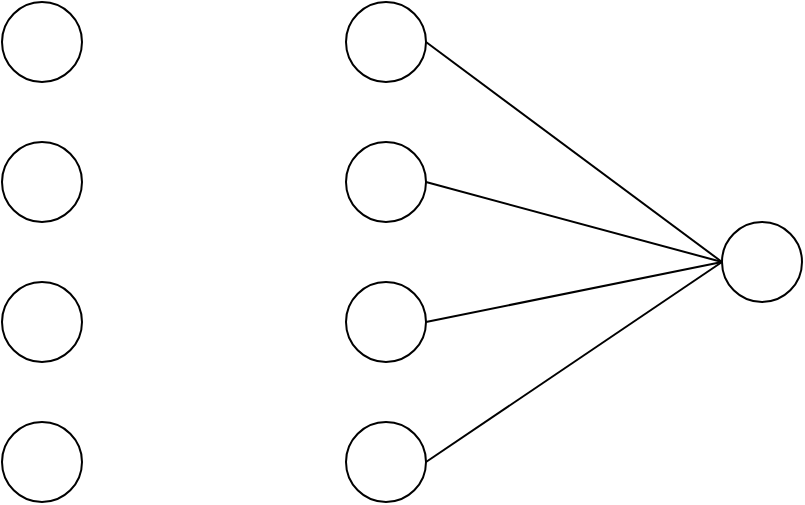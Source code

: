 <mxfile version="13.10.0" type="github">
  <diagram id="l8HAb5ZpfE-K3qL3GmzX" name="Page-1">
    <mxGraphModel dx="1426" dy="783" grid="1" gridSize="10" guides="1" tooltips="1" connect="1" arrows="1" fold="1" page="1" pageScale="1" pageWidth="850" pageHeight="1100" math="0" shadow="0">
      <root>
        <mxCell id="0" />
        <mxCell id="1" parent="0" />
        <mxCell id="YVwRgUmtyMi5_FWcy6iZ-1" value="" style="ellipse;whiteSpace=wrap;html=1;aspect=fixed;" vertex="1" parent="1">
          <mxGeometry x="402" y="140" width="40" height="40" as="geometry" />
        </mxCell>
        <mxCell id="YVwRgUmtyMi5_FWcy6iZ-2" value="" style="ellipse;whiteSpace=wrap;html=1;aspect=fixed;" vertex="1" parent="1">
          <mxGeometry x="402" y="280" width="40" height="40" as="geometry" />
        </mxCell>
        <mxCell id="YVwRgUmtyMi5_FWcy6iZ-4" value="" style="ellipse;whiteSpace=wrap;html=1;aspect=fixed;" vertex="1" parent="1">
          <mxGeometry x="402" y="350" width="40" height="40" as="geometry" />
        </mxCell>
        <mxCell id="YVwRgUmtyMi5_FWcy6iZ-5" value="" style="ellipse;whiteSpace=wrap;html=1;aspect=fixed;" vertex="1" parent="1">
          <mxGeometry x="402" y="210" width="40" height="40" as="geometry" />
        </mxCell>
        <mxCell id="YVwRgUmtyMi5_FWcy6iZ-6" value="" style="ellipse;whiteSpace=wrap;html=1;aspect=fixed;" vertex="1" parent="1">
          <mxGeometry x="590" y="250" width="40" height="40" as="geometry" />
        </mxCell>
        <mxCell id="YVwRgUmtyMi5_FWcy6iZ-7" value="" style="ellipse;whiteSpace=wrap;html=1;aspect=fixed;" vertex="1" parent="1">
          <mxGeometry x="230" y="140" width="40" height="40" as="geometry" />
        </mxCell>
        <mxCell id="YVwRgUmtyMi5_FWcy6iZ-8" value="" style="ellipse;whiteSpace=wrap;html=1;aspect=fixed;" vertex="1" parent="1">
          <mxGeometry x="230" y="280" width="40" height="40" as="geometry" />
        </mxCell>
        <mxCell id="YVwRgUmtyMi5_FWcy6iZ-9" value="" style="ellipse;whiteSpace=wrap;html=1;aspect=fixed;" vertex="1" parent="1">
          <mxGeometry x="230" y="350" width="40" height="40" as="geometry" />
        </mxCell>
        <mxCell id="YVwRgUmtyMi5_FWcy6iZ-10" value="" style="ellipse;whiteSpace=wrap;html=1;aspect=fixed;" vertex="1" parent="1">
          <mxGeometry x="230" y="210" width="40" height="40" as="geometry" />
        </mxCell>
        <mxCell id="YVwRgUmtyMi5_FWcy6iZ-11" value="" style="endArrow=none;html=1;entryX=0;entryY=0.5;entryDx=0;entryDy=0;exitX=1;exitY=0.5;exitDx=0;exitDy=0;" edge="1" parent="1" source="YVwRgUmtyMi5_FWcy6iZ-1" target="YVwRgUmtyMi5_FWcy6iZ-6">
          <mxGeometry width="50" height="50" relative="1" as="geometry">
            <mxPoint x="400" y="430" as="sourcePoint" />
            <mxPoint x="450" y="380" as="targetPoint" />
          </mxGeometry>
        </mxCell>
        <mxCell id="YVwRgUmtyMi5_FWcy6iZ-12" value="" style="endArrow=none;html=1;entryX=0;entryY=0.5;entryDx=0;entryDy=0;exitX=1;exitY=0.5;exitDx=0;exitDy=0;" edge="1" parent="1" source="YVwRgUmtyMi5_FWcy6iZ-5" target="YVwRgUmtyMi5_FWcy6iZ-6">
          <mxGeometry width="50" height="50" relative="1" as="geometry">
            <mxPoint x="452" y="185" as="sourcePoint" />
            <mxPoint x="605.858" y="280.858" as="targetPoint" />
          </mxGeometry>
        </mxCell>
        <mxCell id="YVwRgUmtyMi5_FWcy6iZ-13" value="" style="endArrow=none;html=1;entryX=0;entryY=0.5;entryDx=0;entryDy=0;exitX=1;exitY=0.5;exitDx=0;exitDy=0;" edge="1" parent="1" source="YVwRgUmtyMi5_FWcy6iZ-2" target="YVwRgUmtyMi5_FWcy6iZ-6">
          <mxGeometry width="50" height="50" relative="1" as="geometry">
            <mxPoint x="452" y="240" as="sourcePoint" />
            <mxPoint x="600" y="280" as="targetPoint" />
          </mxGeometry>
        </mxCell>
        <mxCell id="YVwRgUmtyMi5_FWcy6iZ-14" value="" style="endArrow=none;html=1;entryX=0;entryY=0.5;entryDx=0;entryDy=0;exitX=1;exitY=0.5;exitDx=0;exitDy=0;" edge="1" parent="1" source="YVwRgUmtyMi5_FWcy6iZ-4" target="YVwRgUmtyMi5_FWcy6iZ-6">
          <mxGeometry width="50" height="50" relative="1" as="geometry">
            <mxPoint x="452" y="310" as="sourcePoint" />
            <mxPoint x="600" y="280" as="targetPoint" />
          </mxGeometry>
        </mxCell>
      </root>
    </mxGraphModel>
  </diagram>
</mxfile>
